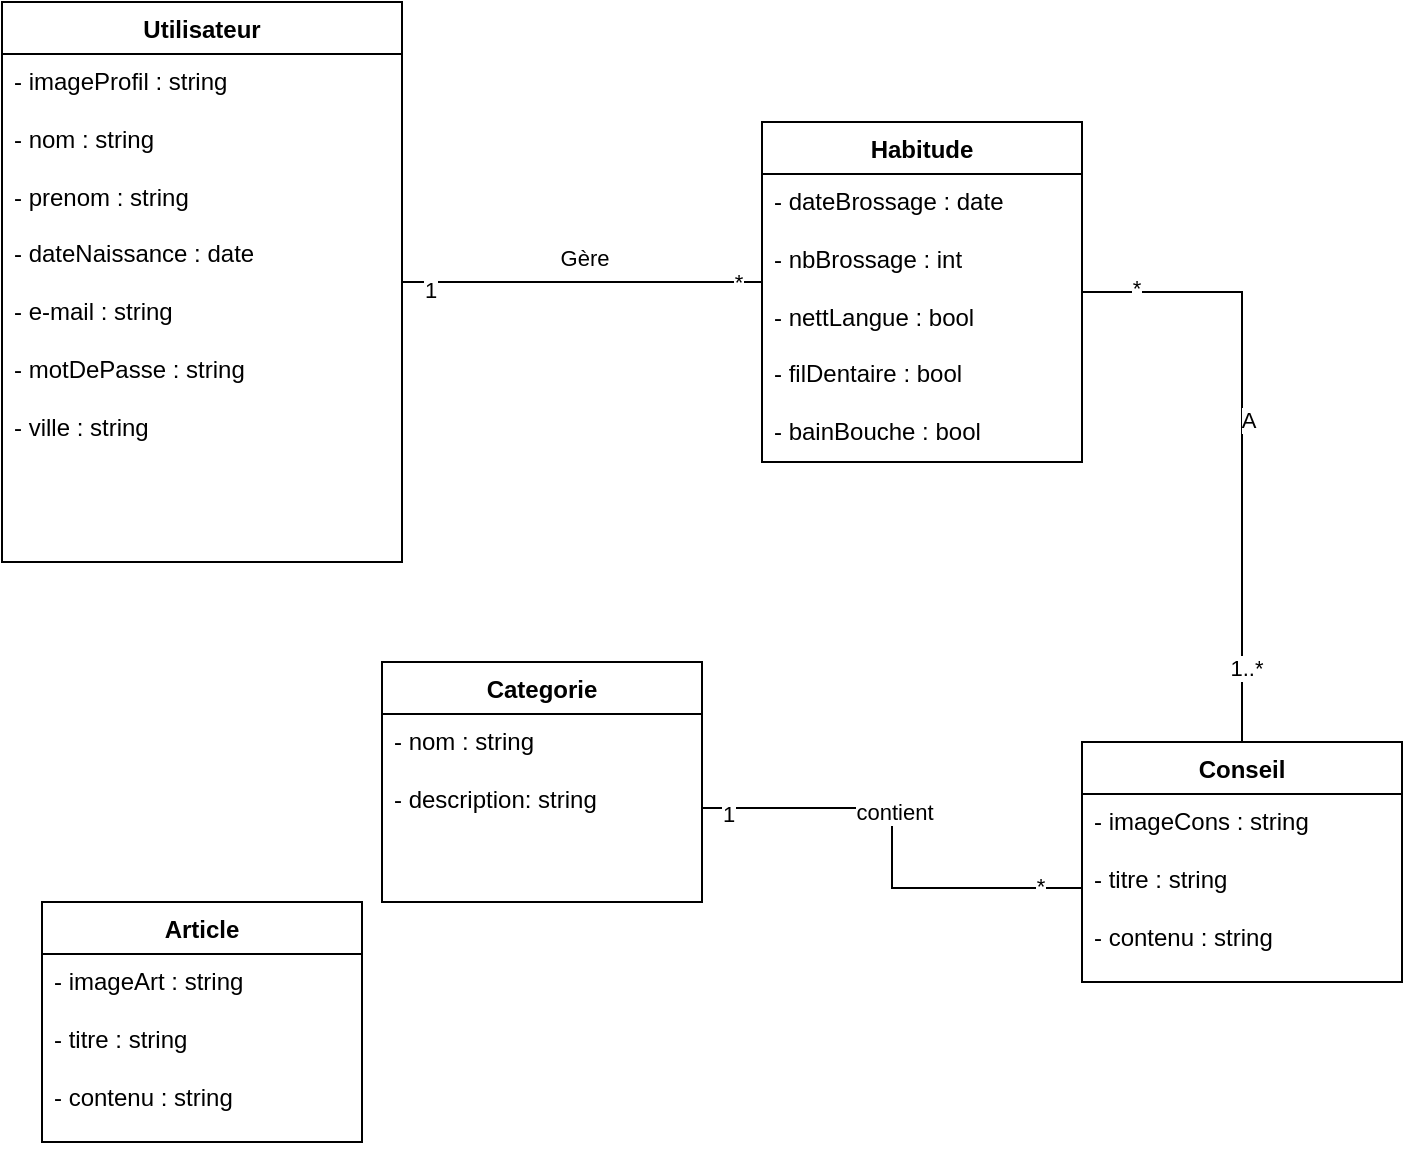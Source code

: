 <mxfile version="21.5.1" type="device">
  <diagram id="C5RBs43oDa-KdzZeNtuy" name="Page-1">
    <mxGraphModel dx="1418" dy="820" grid="1" gridSize="10" guides="1" tooltips="1" connect="1" arrows="1" fold="1" page="1" pageScale="1" pageWidth="827" pageHeight="1169" math="0" shadow="0">
      <root>
        <mxCell id="WIyWlLk6GJQsqaUBKTNV-0" />
        <mxCell id="WIyWlLk6GJQsqaUBKTNV-1" parent="WIyWlLk6GJQsqaUBKTNV-0" />
        <mxCell id="zHEz4ssrq1OdMshKdfq2-0" value="Utilisateur" style="swimlane;fontStyle=1;align=center;verticalAlign=top;childLayout=stackLayout;horizontal=1;startSize=26;horizontalStack=0;resizeParent=1;resizeParentMax=0;resizeLast=0;collapsible=1;marginBottom=0;whiteSpace=wrap;html=1;" parent="WIyWlLk6GJQsqaUBKTNV-1" vertex="1">
          <mxGeometry x="30" y="30" width="200" height="280" as="geometry" />
        </mxCell>
        <mxCell id="zHEz4ssrq1OdMshKdfq2-1" value="- imageProfil : string&lt;br&gt;&lt;font style=&quot;font-size: 6px;&quot;&gt;&lt;br&gt;&lt;/font&gt;- nom : string&lt;br&gt;&lt;font style=&quot;font-size: 8px;&quot;&gt;&lt;br&gt;&lt;/font&gt;- prenom : string&lt;br&gt;&lt;br&gt;- dateNaissance : date&lt;br&gt;&lt;br&gt;- e-mail : string&lt;br&gt;&lt;br&gt;- motDePasse : string&lt;br&gt;&lt;br&gt;- ville : string" style="text;strokeColor=none;fillColor=none;align=left;verticalAlign=top;spacingLeft=4;spacingRight=4;overflow=hidden;rotatable=0;points=[[0,0.5],[1,0.5]];portConstraint=eastwest;whiteSpace=wrap;html=1;" parent="zHEz4ssrq1OdMshKdfq2-0" vertex="1">
          <mxGeometry y="26" width="200" height="254" as="geometry" />
        </mxCell>
        <mxCell id="zHEz4ssrq1OdMshKdfq2-16" value="Habitude" style="swimlane;fontStyle=1;align=center;verticalAlign=top;childLayout=stackLayout;horizontal=1;startSize=26;horizontalStack=0;resizeParent=1;resizeParentMax=0;resizeLast=0;collapsible=1;marginBottom=0;whiteSpace=wrap;html=1;" parent="WIyWlLk6GJQsqaUBKTNV-1" vertex="1">
          <mxGeometry x="410" y="90" width="160" height="170" as="geometry" />
        </mxCell>
        <mxCell id="zHEz4ssrq1OdMshKdfq2-17" value="- dateBrossage : date&lt;br&gt;&lt;br&gt;- nbBrossage : int&lt;br&gt;&lt;br&gt;- nettLangue : bool&lt;br&gt;&lt;br&gt;- filDentaire : bool&lt;br&gt;&lt;br&gt;- bainBouche : bool" style="text;strokeColor=none;fillColor=none;align=left;verticalAlign=top;spacingLeft=4;spacingRight=4;overflow=hidden;rotatable=0;points=[[0,0.5],[1,0.5]];portConstraint=eastwest;whiteSpace=wrap;html=1;" parent="zHEz4ssrq1OdMshKdfq2-16" vertex="1">
          <mxGeometry y="26" width="160" height="144" as="geometry" />
        </mxCell>
        <mxCell id="zHEz4ssrq1OdMshKdfq2-24" value="Conseil" style="swimlane;fontStyle=1;align=center;verticalAlign=top;childLayout=stackLayout;horizontal=1;startSize=26;horizontalStack=0;resizeParent=1;resizeParentMax=0;resizeLast=0;collapsible=1;marginBottom=0;whiteSpace=wrap;html=1;" parent="WIyWlLk6GJQsqaUBKTNV-1" vertex="1">
          <mxGeometry x="570" y="400" width="160" height="120" as="geometry" />
        </mxCell>
        <mxCell id="zHEz4ssrq1OdMshKdfq2-25" value="- imageCons : string&lt;br&gt;&lt;br&gt;- titre : string&lt;br&gt;&lt;br&gt;- contenu : string" style="text;strokeColor=none;fillColor=none;align=left;verticalAlign=top;spacingLeft=4;spacingRight=4;overflow=hidden;rotatable=0;points=[[0,0.5],[1,0.5]];portConstraint=eastwest;whiteSpace=wrap;html=1;" parent="zHEz4ssrq1OdMshKdfq2-24" vertex="1">
          <mxGeometry y="26" width="160" height="94" as="geometry" />
        </mxCell>
        <mxCell id="zHEz4ssrq1OdMshKdfq2-32" value="Article" style="swimlane;fontStyle=1;align=center;verticalAlign=top;childLayout=stackLayout;horizontal=1;startSize=26;horizontalStack=0;resizeParent=1;resizeParentMax=0;resizeLast=0;collapsible=1;marginBottom=0;whiteSpace=wrap;html=1;" parent="WIyWlLk6GJQsqaUBKTNV-1" vertex="1">
          <mxGeometry x="50" y="480" width="160" height="120" as="geometry" />
        </mxCell>
        <mxCell id="zHEz4ssrq1OdMshKdfq2-33" value="- imageArt : string&lt;br&gt;&lt;br&gt;- titre : string&lt;br&gt;&lt;br&gt;- contenu : string" style="text;strokeColor=none;fillColor=none;align=left;verticalAlign=top;spacingLeft=4;spacingRight=4;overflow=hidden;rotatable=0;points=[[0,0.5],[1,0.5]];portConstraint=eastwest;whiteSpace=wrap;html=1;" parent="zHEz4ssrq1OdMshKdfq2-32" vertex="1">
          <mxGeometry y="26" width="160" height="94" as="geometry" />
        </mxCell>
        <mxCell id="zHEz4ssrq1OdMshKdfq2-52" value="Gère" style="endArrow=none;html=1;endSize=12;startArrow=none;startSize=14;startFill=0;edgeStyle=orthogonalEdgeStyle;align=center;verticalAlign=bottom;endFill=0;rounded=0;" parent="WIyWlLk6GJQsqaUBKTNV-1" source="zHEz4ssrq1OdMshKdfq2-0" target="zHEz4ssrq1OdMshKdfq2-16" edge="1">
          <mxGeometry x="0.004" y="3" relative="1" as="geometry">
            <mxPoint x="150" y="207" as="sourcePoint" />
            <mxPoint x="355" y="300" as="targetPoint" />
            <Array as="points">
              <mxPoint x="420" y="160" />
              <mxPoint x="420" y="160" />
            </Array>
            <mxPoint as="offset" />
          </mxGeometry>
        </mxCell>
        <mxCell id="Um0jYHG1t8JGL0Ht-Zy6-11" value="*" style="edgeLabel;html=1;align=center;verticalAlign=middle;resizable=0;points=[];" parent="zHEz4ssrq1OdMshKdfq2-52" vertex="1" connectable="0">
          <mxGeometry x="0.867" relative="1" as="geometry">
            <mxPoint as="offset" />
          </mxGeometry>
        </mxCell>
        <mxCell id="Um0jYHG1t8JGL0Ht-Zy6-12" value="1" style="edgeLabel;html=1;align=center;verticalAlign=middle;resizable=0;points=[];" parent="zHEz4ssrq1OdMshKdfq2-52" vertex="1" connectable="0">
          <mxGeometry x="-0.847" y="-4" relative="1" as="geometry">
            <mxPoint as="offset" />
          </mxGeometry>
        </mxCell>
        <mxCell id="zHEz4ssrq1OdMshKdfq2-65" value="A" style="endArrow=none;html=1;endSize=12;startArrow=none;startSize=14;startFill=0;edgeStyle=orthogonalEdgeStyle;align=center;verticalAlign=bottom;endFill=0;rounded=0;" parent="WIyWlLk6GJQsqaUBKTNV-1" source="zHEz4ssrq1OdMshKdfq2-16" target="zHEz4ssrq1OdMshKdfq2-24" edge="1">
          <mxGeometry x="0.004" y="3" relative="1" as="geometry">
            <mxPoint x="530" y="317" as="sourcePoint" />
            <mxPoint x="610" y="370" as="targetPoint" />
            <Array as="points">
              <mxPoint x="650" y="350" />
              <mxPoint x="650" y="350" />
            </Array>
            <mxPoint as="offset" />
          </mxGeometry>
        </mxCell>
        <mxCell id="zHEz4ssrq1OdMshKdfq2-67" value="1..*" style="edgeLabel;html=1;align=center;verticalAlign=middle;resizable=0;points=[];" parent="zHEz4ssrq1OdMshKdfq2-65" vertex="1" connectable="0">
          <mxGeometry x="0.823" y="2" relative="1" as="geometry">
            <mxPoint y="-10" as="offset" />
          </mxGeometry>
        </mxCell>
        <mxCell id="Um0jYHG1t8JGL0Ht-Zy6-13" value="*" style="edgeLabel;html=1;align=center;verticalAlign=middle;resizable=0;points=[];" parent="zHEz4ssrq1OdMshKdfq2-65" vertex="1" connectable="0">
          <mxGeometry x="-0.809" y="2" relative="1" as="geometry">
            <mxPoint x="-2" as="offset" />
          </mxGeometry>
        </mxCell>
        <mxCell id="xjmmQGeSRmdudiJdzYhm-0" value="Categorie" style="swimlane;fontStyle=1;align=center;verticalAlign=top;childLayout=stackLayout;horizontal=1;startSize=26;horizontalStack=0;resizeParent=1;resizeParentMax=0;resizeLast=0;collapsible=1;marginBottom=0;whiteSpace=wrap;html=1;" parent="WIyWlLk6GJQsqaUBKTNV-1" vertex="1">
          <mxGeometry x="220" y="360" width="160" height="120" as="geometry" />
        </mxCell>
        <mxCell id="xjmmQGeSRmdudiJdzYhm-1" value="- nom : string&lt;br&gt;&lt;br&gt;- description: string" style="text;strokeColor=none;fillColor=none;align=left;verticalAlign=top;spacingLeft=4;spacingRight=4;overflow=hidden;rotatable=0;points=[[0,0.5],[1,0.5]];portConstraint=eastwest;whiteSpace=wrap;html=1;" parent="xjmmQGeSRmdudiJdzYhm-0" vertex="1">
          <mxGeometry y="26" width="160" height="94" as="geometry" />
        </mxCell>
        <mxCell id="xjmmQGeSRmdudiJdzYhm-2" value="" style="edgeStyle=orthogonalEdgeStyle;rounded=0;orthogonalLoop=1;jettySize=auto;html=1;endArrow=none;endFill=0;" parent="WIyWlLk6GJQsqaUBKTNV-1" source="xjmmQGeSRmdudiJdzYhm-1" target="zHEz4ssrq1OdMshKdfq2-25" edge="1">
          <mxGeometry relative="1" as="geometry" />
        </mxCell>
        <mxCell id="xjmmQGeSRmdudiJdzYhm-3" value="*" style="edgeLabel;html=1;align=center;verticalAlign=middle;resizable=0;points=[];" parent="xjmmQGeSRmdudiJdzYhm-2" vertex="1" connectable="0">
          <mxGeometry x="0.814" y="1" relative="1" as="geometry">
            <mxPoint as="offset" />
          </mxGeometry>
        </mxCell>
        <mxCell id="xjmmQGeSRmdudiJdzYhm-4" value="1" style="edgeLabel;html=1;align=center;verticalAlign=middle;resizable=0;points=[];" parent="xjmmQGeSRmdudiJdzYhm-2" vertex="1" connectable="0">
          <mxGeometry x="-0.887" y="-3" relative="1" as="geometry">
            <mxPoint as="offset" />
          </mxGeometry>
        </mxCell>
        <mxCell id="xjmmQGeSRmdudiJdzYhm-5" value="contient" style="edgeLabel;html=1;align=center;verticalAlign=middle;resizable=0;points=[];" parent="xjmmQGeSRmdudiJdzYhm-2" vertex="1" connectable="0">
          <mxGeometry x="-0.157" y="1" relative="1" as="geometry">
            <mxPoint as="offset" />
          </mxGeometry>
        </mxCell>
      </root>
    </mxGraphModel>
  </diagram>
</mxfile>
